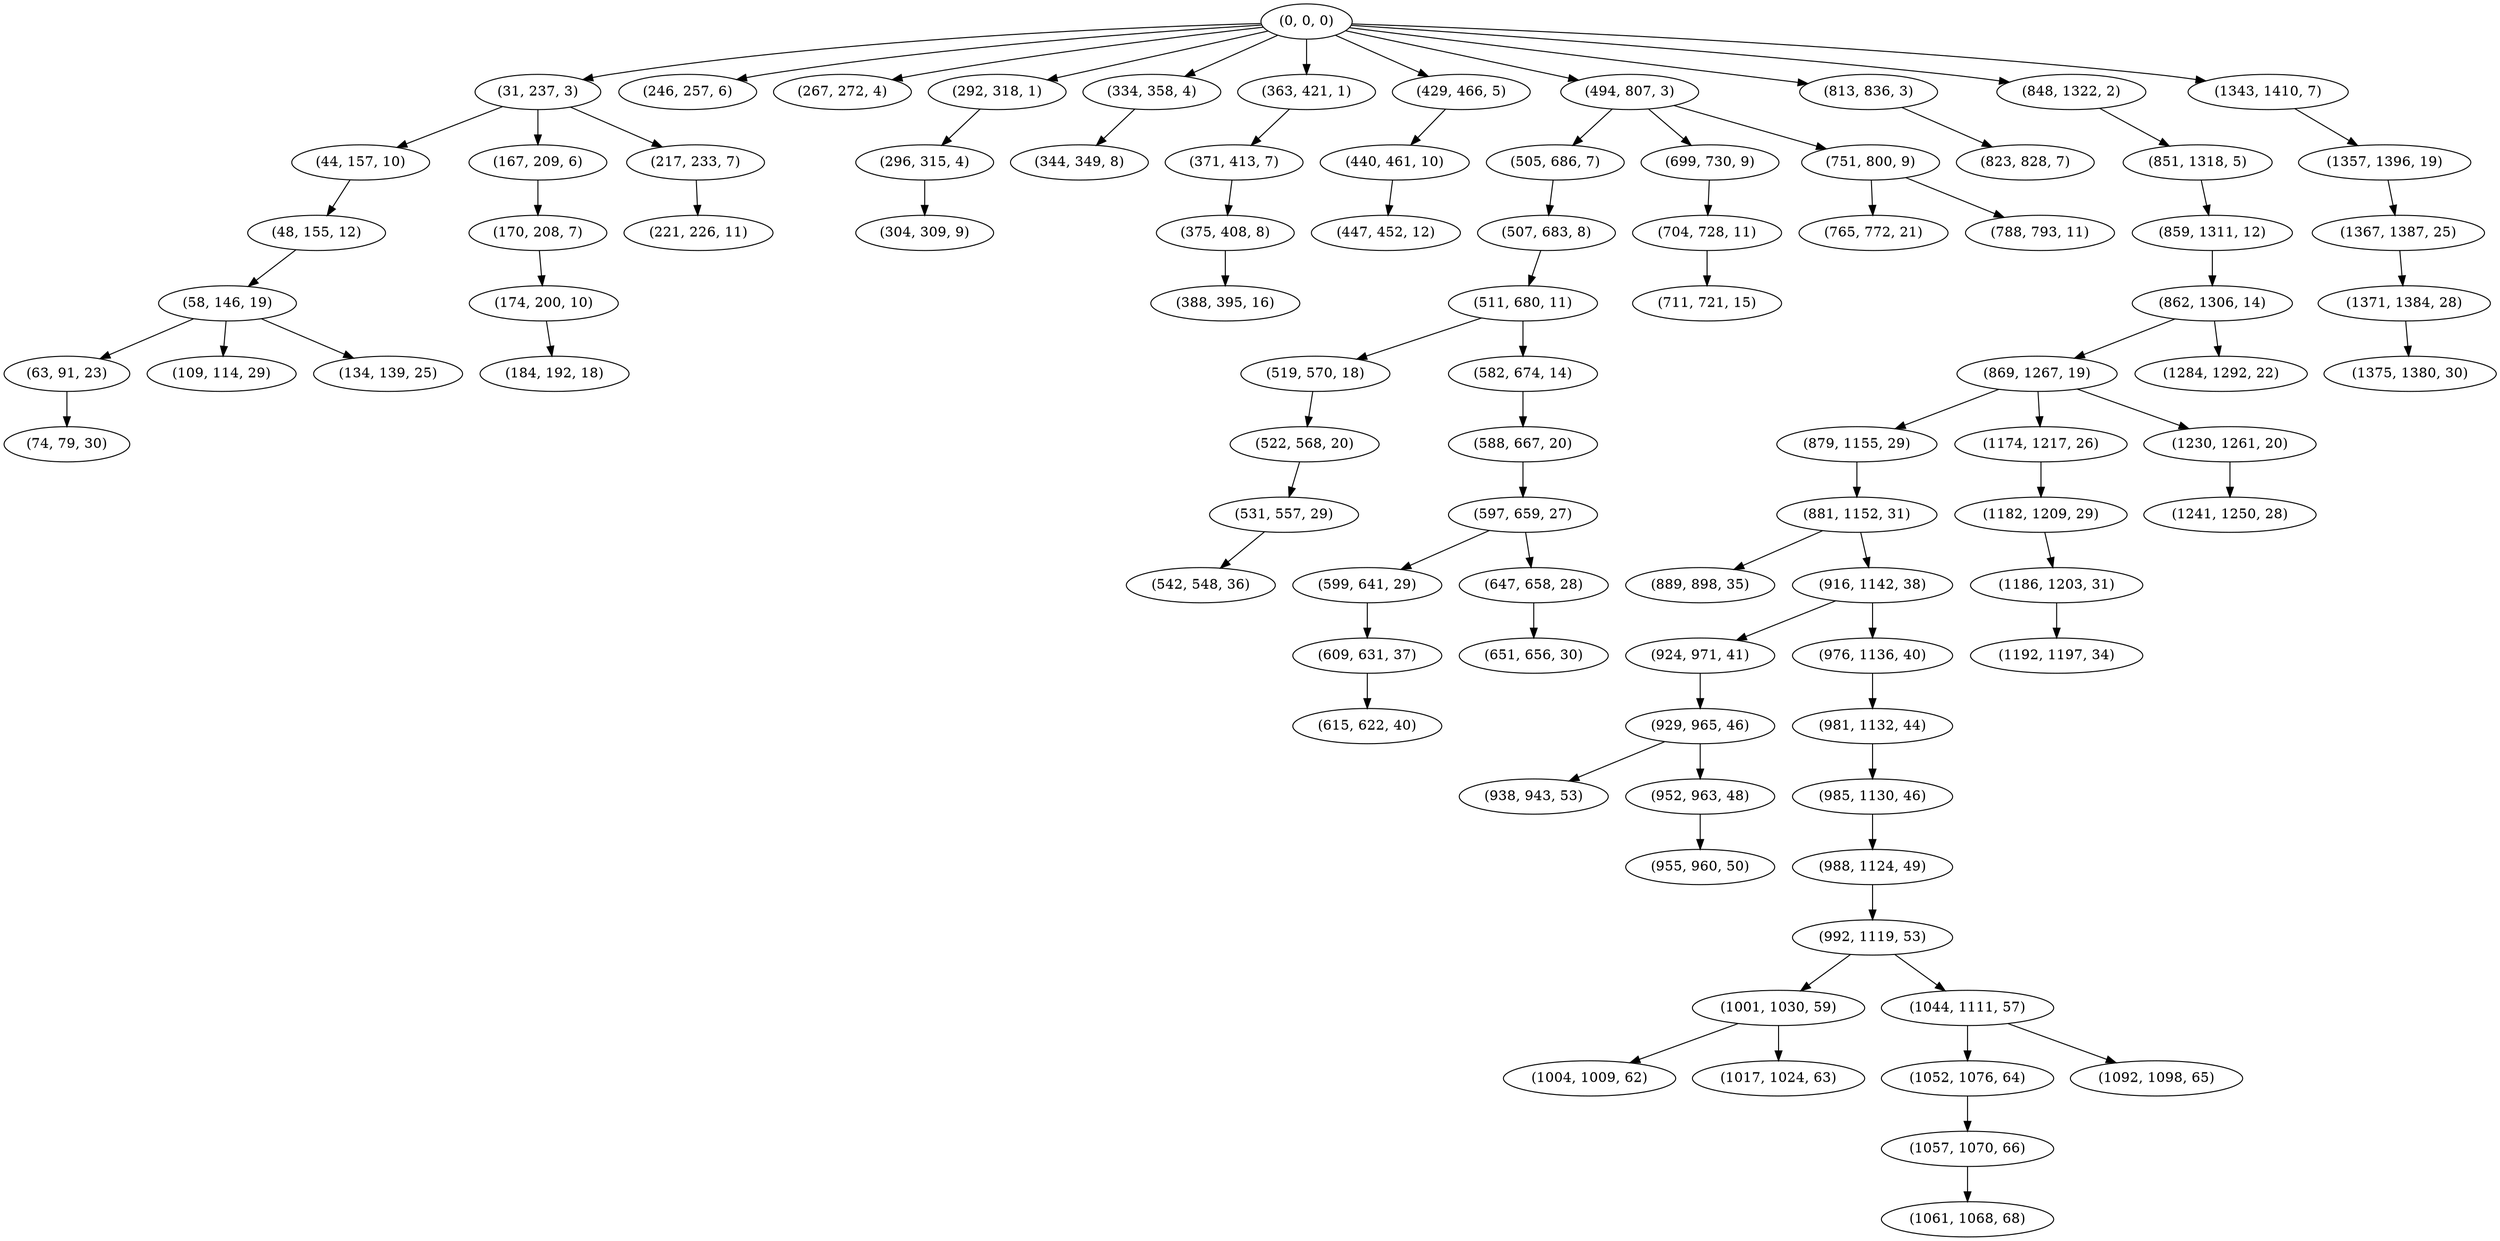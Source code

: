 digraph tree {
    "(0, 0, 0)";
    "(31, 237, 3)";
    "(44, 157, 10)";
    "(48, 155, 12)";
    "(58, 146, 19)";
    "(63, 91, 23)";
    "(74, 79, 30)";
    "(109, 114, 29)";
    "(134, 139, 25)";
    "(167, 209, 6)";
    "(170, 208, 7)";
    "(174, 200, 10)";
    "(184, 192, 18)";
    "(217, 233, 7)";
    "(221, 226, 11)";
    "(246, 257, 6)";
    "(267, 272, 4)";
    "(292, 318, 1)";
    "(296, 315, 4)";
    "(304, 309, 9)";
    "(334, 358, 4)";
    "(344, 349, 8)";
    "(363, 421, 1)";
    "(371, 413, 7)";
    "(375, 408, 8)";
    "(388, 395, 16)";
    "(429, 466, 5)";
    "(440, 461, 10)";
    "(447, 452, 12)";
    "(494, 807, 3)";
    "(505, 686, 7)";
    "(507, 683, 8)";
    "(511, 680, 11)";
    "(519, 570, 18)";
    "(522, 568, 20)";
    "(531, 557, 29)";
    "(542, 548, 36)";
    "(582, 674, 14)";
    "(588, 667, 20)";
    "(597, 659, 27)";
    "(599, 641, 29)";
    "(609, 631, 37)";
    "(615, 622, 40)";
    "(647, 658, 28)";
    "(651, 656, 30)";
    "(699, 730, 9)";
    "(704, 728, 11)";
    "(711, 721, 15)";
    "(751, 800, 9)";
    "(765, 772, 21)";
    "(788, 793, 11)";
    "(813, 836, 3)";
    "(823, 828, 7)";
    "(848, 1322, 2)";
    "(851, 1318, 5)";
    "(859, 1311, 12)";
    "(862, 1306, 14)";
    "(869, 1267, 19)";
    "(879, 1155, 29)";
    "(881, 1152, 31)";
    "(889, 898, 35)";
    "(916, 1142, 38)";
    "(924, 971, 41)";
    "(929, 965, 46)";
    "(938, 943, 53)";
    "(952, 963, 48)";
    "(955, 960, 50)";
    "(976, 1136, 40)";
    "(981, 1132, 44)";
    "(985, 1130, 46)";
    "(988, 1124, 49)";
    "(992, 1119, 53)";
    "(1001, 1030, 59)";
    "(1004, 1009, 62)";
    "(1017, 1024, 63)";
    "(1044, 1111, 57)";
    "(1052, 1076, 64)";
    "(1057, 1070, 66)";
    "(1061, 1068, 68)";
    "(1092, 1098, 65)";
    "(1174, 1217, 26)";
    "(1182, 1209, 29)";
    "(1186, 1203, 31)";
    "(1192, 1197, 34)";
    "(1230, 1261, 20)";
    "(1241, 1250, 28)";
    "(1284, 1292, 22)";
    "(1343, 1410, 7)";
    "(1357, 1396, 19)";
    "(1367, 1387, 25)";
    "(1371, 1384, 28)";
    "(1375, 1380, 30)";
    "(0, 0, 0)" -> "(31, 237, 3)";
    "(0, 0, 0)" -> "(246, 257, 6)";
    "(0, 0, 0)" -> "(267, 272, 4)";
    "(0, 0, 0)" -> "(292, 318, 1)";
    "(0, 0, 0)" -> "(334, 358, 4)";
    "(0, 0, 0)" -> "(363, 421, 1)";
    "(0, 0, 0)" -> "(429, 466, 5)";
    "(0, 0, 0)" -> "(494, 807, 3)";
    "(0, 0, 0)" -> "(813, 836, 3)";
    "(0, 0, 0)" -> "(848, 1322, 2)";
    "(0, 0, 0)" -> "(1343, 1410, 7)";
    "(31, 237, 3)" -> "(44, 157, 10)";
    "(31, 237, 3)" -> "(167, 209, 6)";
    "(31, 237, 3)" -> "(217, 233, 7)";
    "(44, 157, 10)" -> "(48, 155, 12)";
    "(48, 155, 12)" -> "(58, 146, 19)";
    "(58, 146, 19)" -> "(63, 91, 23)";
    "(58, 146, 19)" -> "(109, 114, 29)";
    "(58, 146, 19)" -> "(134, 139, 25)";
    "(63, 91, 23)" -> "(74, 79, 30)";
    "(167, 209, 6)" -> "(170, 208, 7)";
    "(170, 208, 7)" -> "(174, 200, 10)";
    "(174, 200, 10)" -> "(184, 192, 18)";
    "(217, 233, 7)" -> "(221, 226, 11)";
    "(292, 318, 1)" -> "(296, 315, 4)";
    "(296, 315, 4)" -> "(304, 309, 9)";
    "(334, 358, 4)" -> "(344, 349, 8)";
    "(363, 421, 1)" -> "(371, 413, 7)";
    "(371, 413, 7)" -> "(375, 408, 8)";
    "(375, 408, 8)" -> "(388, 395, 16)";
    "(429, 466, 5)" -> "(440, 461, 10)";
    "(440, 461, 10)" -> "(447, 452, 12)";
    "(494, 807, 3)" -> "(505, 686, 7)";
    "(494, 807, 3)" -> "(699, 730, 9)";
    "(494, 807, 3)" -> "(751, 800, 9)";
    "(505, 686, 7)" -> "(507, 683, 8)";
    "(507, 683, 8)" -> "(511, 680, 11)";
    "(511, 680, 11)" -> "(519, 570, 18)";
    "(511, 680, 11)" -> "(582, 674, 14)";
    "(519, 570, 18)" -> "(522, 568, 20)";
    "(522, 568, 20)" -> "(531, 557, 29)";
    "(531, 557, 29)" -> "(542, 548, 36)";
    "(582, 674, 14)" -> "(588, 667, 20)";
    "(588, 667, 20)" -> "(597, 659, 27)";
    "(597, 659, 27)" -> "(599, 641, 29)";
    "(597, 659, 27)" -> "(647, 658, 28)";
    "(599, 641, 29)" -> "(609, 631, 37)";
    "(609, 631, 37)" -> "(615, 622, 40)";
    "(647, 658, 28)" -> "(651, 656, 30)";
    "(699, 730, 9)" -> "(704, 728, 11)";
    "(704, 728, 11)" -> "(711, 721, 15)";
    "(751, 800, 9)" -> "(765, 772, 21)";
    "(751, 800, 9)" -> "(788, 793, 11)";
    "(813, 836, 3)" -> "(823, 828, 7)";
    "(848, 1322, 2)" -> "(851, 1318, 5)";
    "(851, 1318, 5)" -> "(859, 1311, 12)";
    "(859, 1311, 12)" -> "(862, 1306, 14)";
    "(862, 1306, 14)" -> "(869, 1267, 19)";
    "(862, 1306, 14)" -> "(1284, 1292, 22)";
    "(869, 1267, 19)" -> "(879, 1155, 29)";
    "(869, 1267, 19)" -> "(1174, 1217, 26)";
    "(869, 1267, 19)" -> "(1230, 1261, 20)";
    "(879, 1155, 29)" -> "(881, 1152, 31)";
    "(881, 1152, 31)" -> "(889, 898, 35)";
    "(881, 1152, 31)" -> "(916, 1142, 38)";
    "(916, 1142, 38)" -> "(924, 971, 41)";
    "(916, 1142, 38)" -> "(976, 1136, 40)";
    "(924, 971, 41)" -> "(929, 965, 46)";
    "(929, 965, 46)" -> "(938, 943, 53)";
    "(929, 965, 46)" -> "(952, 963, 48)";
    "(952, 963, 48)" -> "(955, 960, 50)";
    "(976, 1136, 40)" -> "(981, 1132, 44)";
    "(981, 1132, 44)" -> "(985, 1130, 46)";
    "(985, 1130, 46)" -> "(988, 1124, 49)";
    "(988, 1124, 49)" -> "(992, 1119, 53)";
    "(992, 1119, 53)" -> "(1001, 1030, 59)";
    "(992, 1119, 53)" -> "(1044, 1111, 57)";
    "(1001, 1030, 59)" -> "(1004, 1009, 62)";
    "(1001, 1030, 59)" -> "(1017, 1024, 63)";
    "(1044, 1111, 57)" -> "(1052, 1076, 64)";
    "(1044, 1111, 57)" -> "(1092, 1098, 65)";
    "(1052, 1076, 64)" -> "(1057, 1070, 66)";
    "(1057, 1070, 66)" -> "(1061, 1068, 68)";
    "(1174, 1217, 26)" -> "(1182, 1209, 29)";
    "(1182, 1209, 29)" -> "(1186, 1203, 31)";
    "(1186, 1203, 31)" -> "(1192, 1197, 34)";
    "(1230, 1261, 20)" -> "(1241, 1250, 28)";
    "(1343, 1410, 7)" -> "(1357, 1396, 19)";
    "(1357, 1396, 19)" -> "(1367, 1387, 25)";
    "(1367, 1387, 25)" -> "(1371, 1384, 28)";
    "(1371, 1384, 28)" -> "(1375, 1380, 30)";
}

